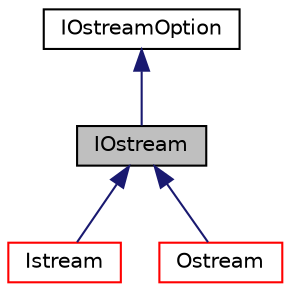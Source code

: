 digraph "IOstream"
{
  bgcolor="transparent";
  edge [fontname="Helvetica",fontsize="10",labelfontname="Helvetica",labelfontsize="10"];
  node [fontname="Helvetica",fontsize="10",shape=record];
  Node1 [label="IOstream",height=0.2,width=0.4,color="black", fillcolor="grey75", style="filled" fontcolor="black"];
  Node2 -> Node1 [dir="back",color="midnightblue",fontsize="10",style="solid",fontname="Helvetica"];
  Node2 [label="IOstreamOption",height=0.2,width=0.4,color="black",URL="$classFoam_1_1IOstreamOption.html",tooltip="The IOstreamOption is a simple container for options an IOstream can normally have. For example, ascii/binary, uncompressed/compressed, ... "];
  Node1 -> Node3 [dir="back",color="midnightblue",fontsize="10",style="solid",fontname="Helvetica"];
  Node3 [label="Istream",height=0.2,width=0.4,color="red",URL="$classFoam_1_1Istream.html",tooltip="An Istream is an abstract base class for all input systems (streams, files, token lists etc)..."];
  Node1 -> Node4 [dir="back",color="midnightblue",fontsize="10",style="solid",fontname="Helvetica"];
  Node4 [label="Ostream",height=0.2,width=0.4,color="red",URL="$classFoam_1_1Ostream.html",tooltip="An Ostream is an abstract base class for all output systems (streams, files, token lists..."];
}
